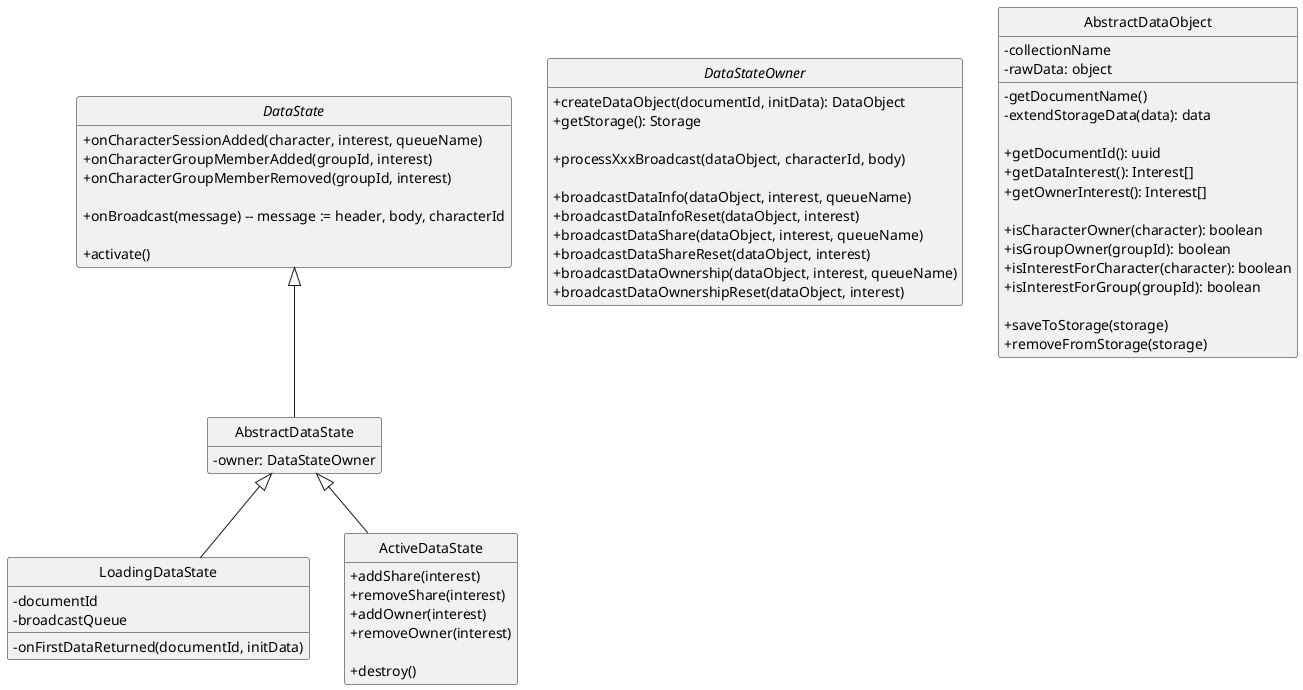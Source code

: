 @startuml
skinparam classAttributeIconSize 0
hide empty members
hide circle

interface DataState {
 + onCharacterSessionAdded(character, interest, queueName)
 + onCharacterGroupMemberAdded(groupId, interest)
 + onCharacterGroupMemberRemoved(groupId, interest)
 
 + onBroadcast(message) -- message := header, body, characterId
 
 + activate()
}

class AbstractDataState {
 - owner: DataStateOwner
}

DataState <|-down- AbstractDataState

class LoadingDataState {
 - documentId
 - broadcastQueue
 
 - onFirstDataReturned(documentId, initData)
}

class ActiveDataState {
 + addShare(interest)
 + removeShare(interest)
 + addOwner(interest)
 + removeOwner(interest)
 
 + destroy()
}

AbstractDataState <|-down- LoadingDataState
AbstractDataState <|-down- ActiveDataState

interface DataStateOwner {
 + createDataObject(documentId, initData): DataObject
 + getStorage(): Storage

 + processXxxBroadcast(dataObject, characterId, body)
 
 + broadcastDataInfo(dataObject, interest, queueName)
 + broadcastDataInfoReset(dataObject, interest)
 + broadcastDataShare(dataObject, interest, queueName)
 + broadcastDataShareReset(dataObject, interest)
 + broadcastDataOwnership(dataObject, interest, queueName)
 + broadcastDataOwnershipReset(dataObject, interest)
}

class AbstractDataObject {
 - collectionName
 - rawData: object
 
 - getDocumentName()
 - extendStorageData(data): data
 
 + getDocumentId(): uuid
 + getDataInterest(): Interest[]
 + getOwnerInterest(): Interest[]

 + isCharacterOwner(character): boolean
 + isGroupOwner(groupId): boolean
 + isInterestForCharacter(character): boolean
 + isInterestForGroup(groupId): boolean

 + saveToStorage(storage)
 + removeFromStorage(storage) 
}

@enduml